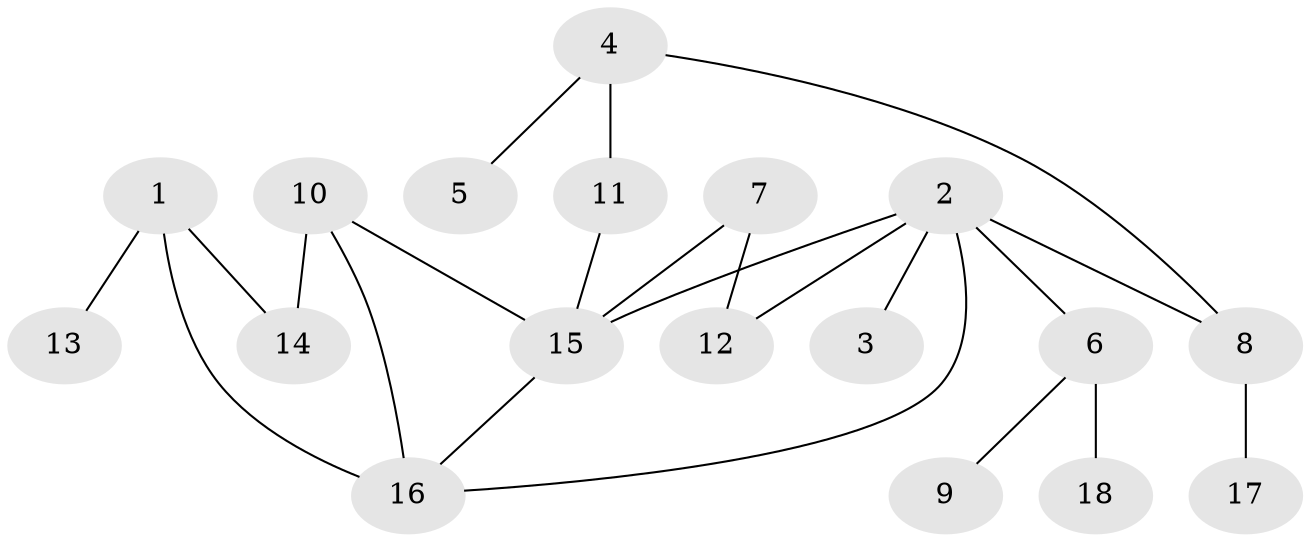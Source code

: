 // original degree distribution, {5: 0.0847457627118644, 4: 0.1016949152542373, 2: 0.3389830508474576, 1: 0.3898305084745763, 3: 0.06779661016949153, 6: 0.01694915254237288}
// Generated by graph-tools (version 1.1) at 2025/36/03/04/25 23:36:06]
// undirected, 18 vertices, 22 edges
graph export_dot {
  node [color=gray90,style=filled];
  1;
  2;
  3;
  4;
  5;
  6;
  7;
  8;
  9;
  10;
  11;
  12;
  13;
  14;
  15;
  16;
  17;
  18;
  1 -- 13 [weight=1.0];
  1 -- 14 [weight=1.0];
  1 -- 16 [weight=1.0];
  2 -- 3 [weight=1.0];
  2 -- 6 [weight=1.0];
  2 -- 8 [weight=1.0];
  2 -- 12 [weight=1.0];
  2 -- 15 [weight=1.0];
  2 -- 16 [weight=1.0];
  4 -- 5 [weight=1.0];
  4 -- 8 [weight=1.0];
  4 -- 11 [weight=1.0];
  6 -- 9 [weight=1.0];
  6 -- 18 [weight=1.0];
  7 -- 12 [weight=1.0];
  7 -- 15 [weight=2.0];
  8 -- 17 [weight=1.0];
  10 -- 14 [weight=1.0];
  10 -- 15 [weight=1.0];
  10 -- 16 [weight=2.0];
  11 -- 15 [weight=1.0];
  15 -- 16 [weight=1.0];
}

